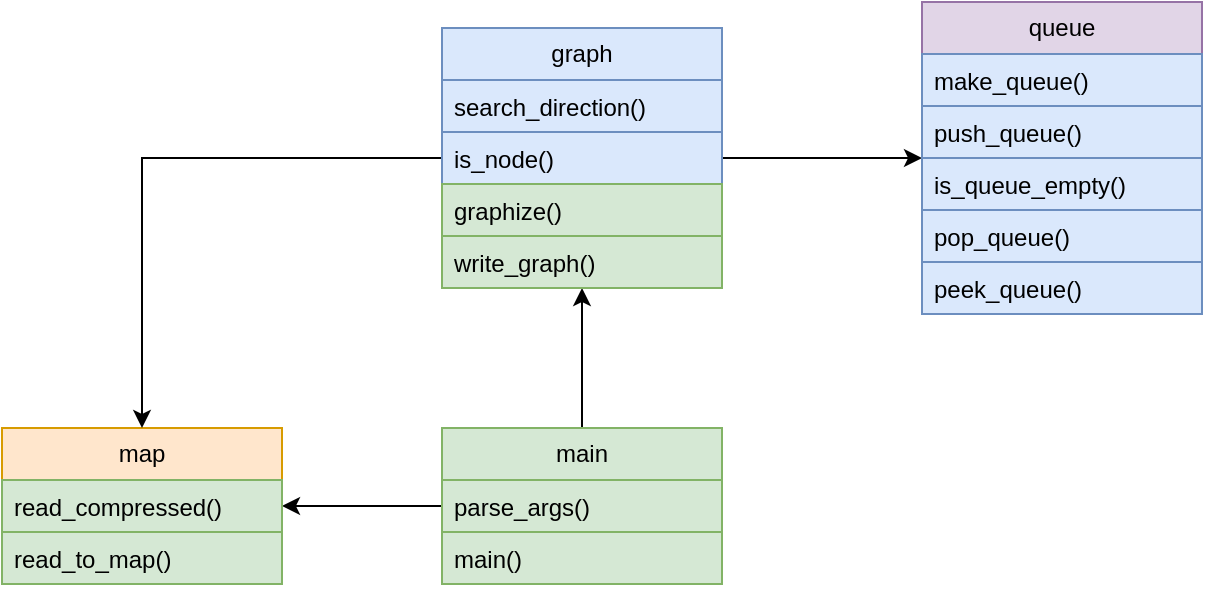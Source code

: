 <mxfile version="24.0.9" type="github">
  <diagram name="Page-1" id="SOo60Iqe1Zw0-eTCr6of">
    <mxGraphModel dx="880" dy="468" grid="1" gridSize="10" guides="1" tooltips="1" connect="1" arrows="1" fold="1" page="1" pageScale="1" pageWidth="850" pageHeight="1100" math="0" shadow="0">
      <root>
        <mxCell id="0" />
        <mxCell id="1" parent="0" />
        <mxCell id="Djxpt53asMNzdbof1tWZ-9" style="edgeStyle=orthogonalEdgeStyle;rounded=0;orthogonalLoop=1;jettySize=auto;html=1;" parent="1" source="Djxpt53asMNzdbof1tWZ-1" target="Djxpt53asMNzdbof1tWZ-5" edge="1">
          <mxGeometry relative="1" as="geometry" />
        </mxCell>
        <mxCell id="Djxpt53asMNzdbof1tWZ-14" style="edgeStyle=orthogonalEdgeStyle;rounded=0;orthogonalLoop=1;jettySize=auto;html=1;" parent="1" source="Djxpt53asMNzdbof1tWZ-1" target="Djxpt53asMNzdbof1tWZ-10" edge="1">
          <mxGeometry relative="1" as="geometry" />
        </mxCell>
        <mxCell id="Djxpt53asMNzdbof1tWZ-1" value="main" style="swimlane;fontStyle=0;childLayout=stackLayout;horizontal=1;startSize=26;fillColor=#d5e8d4;horizontalStack=0;resizeParent=1;resizeParentMax=0;resizeLast=0;collapsible=1;marginBottom=0;whiteSpace=wrap;html=1;strokeColor=#82b366;" parent="1" vertex="1">
          <mxGeometry x="350" y="227" width="140" height="78" as="geometry" />
        </mxCell>
        <mxCell id="Djxpt53asMNzdbof1tWZ-32" value="parse_args()" style="text;strokeColor=#82b366;fillColor=#d5e8d4;align=left;verticalAlign=top;spacingLeft=4;spacingRight=4;overflow=hidden;rotatable=0;points=[[0,0.5],[1,0.5]];portConstraint=eastwest;whiteSpace=wrap;html=1;" parent="Djxpt53asMNzdbof1tWZ-1" vertex="1">
          <mxGeometry y="26" width="140" height="26" as="geometry" />
        </mxCell>
        <mxCell id="Djxpt53asMNzdbof1tWZ-2" value="main()" style="text;strokeColor=#82b366;fillColor=#d5e8d4;align=left;verticalAlign=top;spacingLeft=4;spacingRight=4;overflow=hidden;rotatable=0;points=[[0,0.5],[1,0.5]];portConstraint=eastwest;whiteSpace=wrap;html=1;" parent="Djxpt53asMNzdbof1tWZ-1" vertex="1">
          <mxGeometry y="52" width="140" height="26" as="geometry" />
        </mxCell>
        <mxCell id="Djxpt53asMNzdbof1tWZ-5" value="map" style="swimlane;fontStyle=0;childLayout=stackLayout;horizontal=1;startSize=26;fillColor=#ffe6cc;horizontalStack=0;resizeParent=1;resizeParentMax=0;resizeLast=0;collapsible=1;marginBottom=0;whiteSpace=wrap;html=1;strokeColor=#d79b00;" parent="1" vertex="1">
          <mxGeometry x="130" y="227" width="140" height="78" as="geometry" />
        </mxCell>
        <mxCell id="rmn1G_Fwve4PyZVsrzP1-1" value="read_compressed()&lt;div&gt;&lt;br&gt;&lt;/div&gt;" style="text;strokeColor=#82b366;fillColor=#d5e8d4;align=left;verticalAlign=top;spacingLeft=4;spacingRight=4;overflow=hidden;rotatable=0;points=[[0,0.5],[1,0.5]];portConstraint=eastwest;whiteSpace=wrap;html=1;" parent="Djxpt53asMNzdbof1tWZ-5" vertex="1">
          <mxGeometry y="26" width="140" height="26" as="geometry" />
        </mxCell>
        <mxCell id="Djxpt53asMNzdbof1tWZ-6" value="read_to_map()" style="text;strokeColor=#82b366;fillColor=#d5e8d4;align=left;verticalAlign=top;spacingLeft=4;spacingRight=4;overflow=hidden;rotatable=0;points=[[0,0.5],[1,0.5]];portConstraint=eastwest;whiteSpace=wrap;html=1;" parent="Djxpt53asMNzdbof1tWZ-5" vertex="1">
          <mxGeometry y="52" width="140" height="26" as="geometry" />
        </mxCell>
        <mxCell id="Djxpt53asMNzdbof1tWZ-22" style="edgeStyle=orthogonalEdgeStyle;rounded=0;orthogonalLoop=1;jettySize=auto;html=1;" parent="1" source="Djxpt53asMNzdbof1tWZ-10" target="Djxpt53asMNzdbof1tWZ-16" edge="1">
          <mxGeometry relative="1" as="geometry" />
        </mxCell>
        <mxCell id="Djxpt53asMNzdbof1tWZ-36" style="edgeStyle=orthogonalEdgeStyle;rounded=0;orthogonalLoop=1;jettySize=auto;html=1;" parent="1" source="Djxpt53asMNzdbof1tWZ-10" target="Djxpt53asMNzdbof1tWZ-5" edge="1">
          <mxGeometry relative="1" as="geometry" />
        </mxCell>
        <mxCell id="Djxpt53asMNzdbof1tWZ-10" value="graph" style="swimlane;fontStyle=0;childLayout=stackLayout;horizontal=1;startSize=26;fillColor=#dae8fc;horizontalStack=0;resizeParent=1;resizeParentMax=0;resizeLast=0;collapsible=1;marginBottom=0;whiteSpace=wrap;html=1;strokeColor=#6c8ebf;" parent="1" vertex="1">
          <mxGeometry x="350" y="27" width="140" height="130" as="geometry" />
        </mxCell>
        <mxCell id="Djxpt53asMNzdbof1tWZ-39" value="search_direction()" style="text;strokeColor=#6c8ebf;fillColor=#dae8fc;align=left;verticalAlign=top;spacingLeft=4;spacingRight=4;overflow=hidden;rotatable=0;points=[[0,0.5],[1,0.5]];portConstraint=eastwest;whiteSpace=wrap;html=1;" parent="Djxpt53asMNzdbof1tWZ-10" vertex="1">
          <mxGeometry y="26" width="140" height="26" as="geometry" />
        </mxCell>
        <mxCell id="Djxpt53asMNzdbof1tWZ-11" value="is_node()" style="text;strokeColor=#6c8ebf;fillColor=#dae8fc;align=left;verticalAlign=top;spacingLeft=4;spacingRight=4;overflow=hidden;rotatable=0;points=[[0,0.5],[1,0.5]];portConstraint=eastwest;whiteSpace=wrap;html=1;" parent="Djxpt53asMNzdbof1tWZ-10" vertex="1">
          <mxGeometry y="52" width="140" height="26" as="geometry" />
        </mxCell>
        <mxCell id="Djxpt53asMNzdbof1tWZ-12" value="graphize()" style="text;strokeColor=#82b366;fillColor=#d5e8d4;align=left;verticalAlign=top;spacingLeft=4;spacingRight=4;overflow=hidden;rotatable=0;points=[[0,0.5],[1,0.5]];portConstraint=eastwest;whiteSpace=wrap;html=1;" parent="Djxpt53asMNzdbof1tWZ-10" vertex="1">
          <mxGeometry y="78" width="140" height="26" as="geometry" />
        </mxCell>
        <mxCell id="Djxpt53asMNzdbof1tWZ-7" value="write_graph()" style="text;strokeColor=#82b366;fillColor=#d5e8d4;align=left;verticalAlign=top;spacingLeft=4;spacingRight=4;overflow=hidden;rotatable=0;points=[[0,0.5],[1,0.5]];portConstraint=eastwest;whiteSpace=wrap;html=1;" parent="Djxpt53asMNzdbof1tWZ-10" vertex="1">
          <mxGeometry y="104" width="140" height="26" as="geometry" />
        </mxCell>
        <mxCell id="Djxpt53asMNzdbof1tWZ-16" value="queue" style="swimlane;fontStyle=0;childLayout=stackLayout;horizontal=1;startSize=26;fillColor=#e1d5e7;horizontalStack=0;resizeParent=1;resizeParentMax=0;resizeLast=0;collapsible=1;marginBottom=0;whiteSpace=wrap;html=1;strokeColor=#9673a6;" parent="1" vertex="1">
          <mxGeometry x="590" y="14" width="140" height="156" as="geometry" />
        </mxCell>
        <mxCell id="Djxpt53asMNzdbof1tWZ-17" value="make_queue()" style="text;strokeColor=#6c8ebf;fillColor=#dae8fc;align=left;verticalAlign=top;spacingLeft=4;spacingRight=4;overflow=hidden;rotatable=0;points=[[0,0.5],[1,0.5]];portConstraint=eastwest;whiteSpace=wrap;html=1;" parent="Djxpt53asMNzdbof1tWZ-16" vertex="1">
          <mxGeometry y="26" width="140" height="26" as="geometry" />
        </mxCell>
        <mxCell id="Djxpt53asMNzdbof1tWZ-18" value="push_queue()" style="text;strokeColor=#6c8ebf;fillColor=#dae8fc;align=left;verticalAlign=top;spacingLeft=4;spacingRight=4;overflow=hidden;rotatable=0;points=[[0,0.5],[1,0.5]];portConstraint=eastwest;whiteSpace=wrap;html=1;" parent="Djxpt53asMNzdbof1tWZ-16" vertex="1">
          <mxGeometry y="52" width="140" height="26" as="geometry" />
        </mxCell>
        <mxCell id="Djxpt53asMNzdbof1tWZ-19" value="is_queue_empty()" style="text;strokeColor=#6c8ebf;fillColor=#dae8fc;align=left;verticalAlign=top;spacingLeft=4;spacingRight=4;overflow=hidden;rotatable=0;points=[[0,0.5],[1,0.5]];portConstraint=eastwest;whiteSpace=wrap;html=1;" parent="Djxpt53asMNzdbof1tWZ-16" vertex="1">
          <mxGeometry y="78" width="140" height="26" as="geometry" />
        </mxCell>
        <mxCell id="Djxpt53asMNzdbof1tWZ-20" value="pop_queue()" style="text;strokeColor=#6c8ebf;fillColor=#dae8fc;align=left;verticalAlign=top;spacingLeft=4;spacingRight=4;overflow=hidden;rotatable=0;points=[[0,0.5],[1,0.5]];portConstraint=eastwest;whiteSpace=wrap;html=1;" parent="Djxpt53asMNzdbof1tWZ-16" vertex="1">
          <mxGeometry y="104" width="140" height="26" as="geometry" />
        </mxCell>
        <mxCell id="Djxpt53asMNzdbof1tWZ-21" value="peek_queue()" style="text;strokeColor=#6c8ebf;fillColor=#dae8fc;align=left;verticalAlign=top;spacingLeft=4;spacingRight=4;overflow=hidden;rotatable=0;points=[[0,0.5],[1,0.5]];portConstraint=eastwest;whiteSpace=wrap;html=1;" parent="Djxpt53asMNzdbof1tWZ-16" vertex="1">
          <mxGeometry y="130" width="140" height="26" as="geometry" />
        </mxCell>
      </root>
    </mxGraphModel>
  </diagram>
</mxfile>
